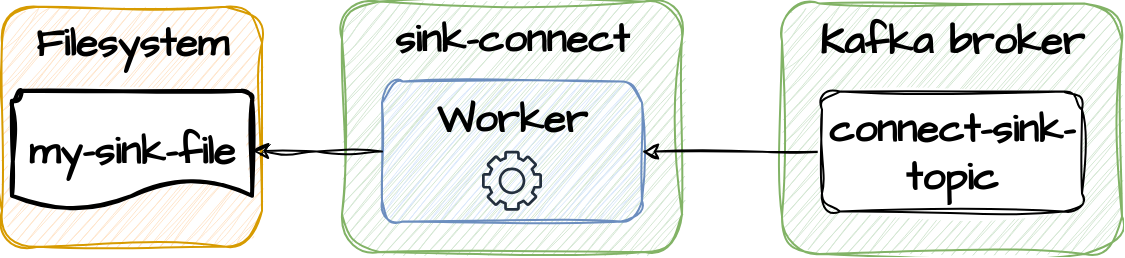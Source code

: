 <mxfile version="22.0.0" type="device">
  <diagram name="Page-1" id="Yl_zGdCaxOwSTX18K7oA">
    <mxGraphModel dx="1036" dy="605" grid="1" gridSize="10" guides="1" tooltips="1" connect="1" arrows="1" fold="1" page="1" pageScale="1" pageWidth="827" pageHeight="1169" math="0" shadow="0">
      <root>
        <mxCell id="0" />
        <mxCell id="1" parent="0" />
        <mxCell id="OyyBsJAkiVXwHH--PFjF-1" value="sink-connect" style="rounded=1;whiteSpace=wrap;html=1;sketch=1;hachureGap=4;jiggle=2;curveFitting=1;fontFamily=Architects Daughter;fontSource=https%3A%2F%2Ffonts.googleapis.com%2Fcss%3Ffamily%3DArchitects%2BDaughter;fontSize=20;verticalAlign=top;fontStyle=1;fillColor=#d5e8d4;strokeColor=#82b366;" parent="1" vertex="1">
          <mxGeometry x="180" y="136.78" width="170" height="125.22" as="geometry" />
        </mxCell>
        <mxCell id="OyyBsJAkiVXwHH--PFjF-3" value="Worker" style="rounded=1;whiteSpace=wrap;html=1;sketch=1;hachureGap=4;jiggle=2;curveFitting=1;fontFamily=Architects Daughter;fontSource=https%3A%2F%2Ffonts.googleapis.com%2Fcss%3Ffamily%3DArchitects%2BDaughter;fontSize=20;fontStyle=1;verticalAlign=top;fillColor=#dae8fc;strokeColor=#6c8ebf;" parent="1" vertex="1">
          <mxGeometry x="200" y="176.78" width="130" height="70" as="geometry" />
        </mxCell>
        <mxCell id="OyyBsJAkiVXwHH--PFjF-8" value="" style="sketch=0;outlineConnect=0;fontColor=#232F3E;gradientColor=none;fillColor=#232F3D;strokeColor=none;dashed=0;verticalLabelPosition=bottom;verticalAlign=top;align=center;html=1;fontSize=12;fontStyle=0;aspect=fixed;pointerEvents=1;shape=mxgraph.aws4.gear;hachureGap=4;jiggle=2;curveFitting=1;fontFamily=Architects Daughter;fontSource=https%3A%2F%2Ffonts.googleapis.com%2Fcss%3Ffamily%3DArchitects%2BDaughter;" parent="1" vertex="1">
          <mxGeometry x="250" y="211.39" width="30" height="30" as="geometry" />
        </mxCell>
        <mxCell id="OyyBsJAkiVXwHH--PFjF-13" value="&lt;b&gt;Filesystem&lt;/b&gt;" style="rounded=1;whiteSpace=wrap;html=1;sketch=1;hachureGap=4;jiggle=2;curveFitting=1;fontFamily=Architects Daughter;fontSource=https%3A%2F%2Ffonts.googleapis.com%2Fcss%3Ffamily%3DArchitects%2BDaughter;fontSize=20;verticalAlign=top;fillColor=#ffe6cc;strokeColor=#d79b00;" parent="1" vertex="1">
          <mxGeometry x="10" y="139.39" width="130" height="120" as="geometry" />
        </mxCell>
        <mxCell id="OyyBsJAkiVXwHH--PFjF-31" value="&lt;span&gt;Kafka broker&lt;/span&gt;" style="rounded=1;whiteSpace=wrap;html=1;sketch=1;hachureGap=4;jiggle=2;curveFitting=1;fontFamily=Architects Daughter;fontSource=https%3A%2F%2Ffonts.googleapis.com%2Fcss%3Ffamily%3DArchitects%2BDaughter;fontSize=20;verticalAlign=top;fontStyle=1;fillColor=#d5e8d4;strokeColor=#82b366;" parent="1" vertex="1">
          <mxGeometry x="400" y="137.78" width="170" height="125.22" as="geometry" />
        </mxCell>
        <mxCell id="B1RIwhGs2V6_AZXiZLGh-1" value="my-sink-file" style="strokeWidth=2;html=1;shape=mxgraph.flowchart.document2;whiteSpace=wrap;size=0.25;sketch=1;hachureGap=4;jiggle=2;curveFitting=1;fontFamily=Architects Daughter;fontSource=https%3A%2F%2Ffonts.googleapis.com%2Fcss%3Ffamily%3DArchitects%2BDaughter;fontSize=20;fontStyle=1" parent="1" vertex="1">
          <mxGeometry x="15" y="181.39" width="120" height="60" as="geometry" />
        </mxCell>
        <mxCell id="OqhG6ZeHA3ccAiZKbi80-1" style="edgeStyle=orthogonalEdgeStyle;rounded=0;sketch=1;hachureGap=4;jiggle=2;curveFitting=1;orthogonalLoop=1;jettySize=auto;html=1;exitX=0;exitY=0.5;exitDx=0;exitDy=0;entryX=1;entryY=0.5;entryDx=0;entryDy=0;fontFamily=Architects Daughter;fontSource=https%3A%2F%2Ffonts.googleapis.com%2Fcss%3Ffamily%3DArchitects%2BDaughter;fontSize=16;" edge="1" parent="1" source="B1RIwhGs2V6_AZXiZLGh-10" target="OyyBsJAkiVXwHH--PFjF-3">
          <mxGeometry relative="1" as="geometry" />
        </mxCell>
        <mxCell id="B1RIwhGs2V6_AZXiZLGh-10" value="connect-sink-topic" style="rounded=1;whiteSpace=wrap;html=1;sketch=1;hachureGap=4;jiggle=2;curveFitting=1;fontFamily=Architects Daughter;fontSource=https%3A%2F%2Ffonts.googleapis.com%2Fcss%3Ffamily%3DArchitects%2BDaughter;fontSize=20;fontStyle=1" parent="1" vertex="1">
          <mxGeometry x="420" y="181.78" width="130" height="60" as="geometry" />
        </mxCell>
        <mxCell id="OqhG6ZeHA3ccAiZKbi80-2" style="edgeStyle=orthogonalEdgeStyle;rounded=0;sketch=1;hachureGap=4;jiggle=2;curveFitting=1;orthogonalLoop=1;jettySize=auto;html=1;exitX=0;exitY=0.5;exitDx=0;exitDy=0;entryX=1;entryY=0.5;entryDx=0;entryDy=0;entryPerimeter=0;fontFamily=Architects Daughter;fontSource=https%3A%2F%2Ffonts.googleapis.com%2Fcss%3Ffamily%3DArchitects%2BDaughter;fontSize=16;" edge="1" parent="1" source="OyyBsJAkiVXwHH--PFjF-3" target="B1RIwhGs2V6_AZXiZLGh-1">
          <mxGeometry relative="1" as="geometry" />
        </mxCell>
      </root>
    </mxGraphModel>
  </diagram>
</mxfile>
